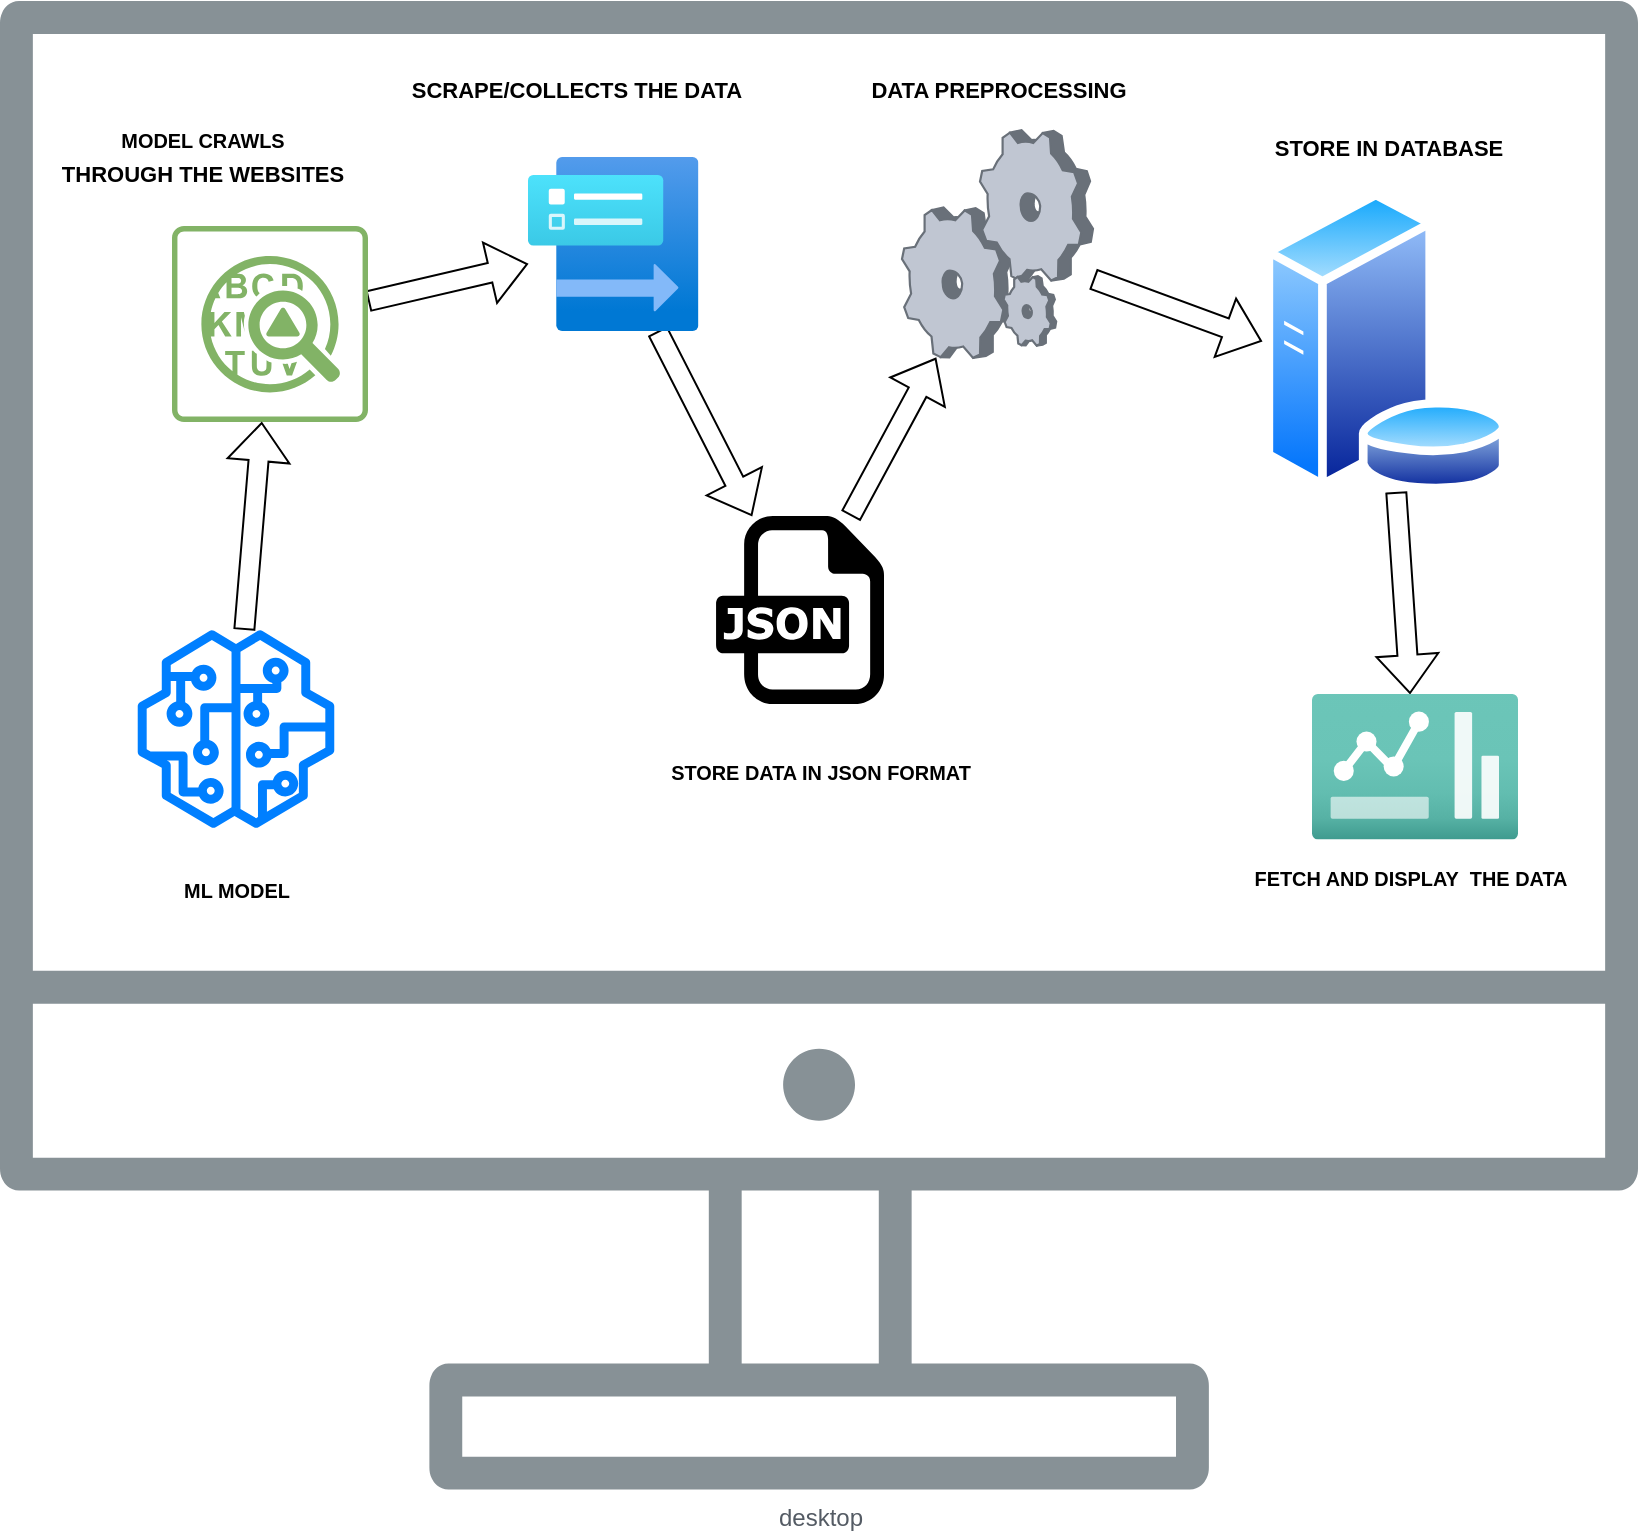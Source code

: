 <mxfile version="24.7.14">
  <diagram name="Page-1" id="rnu4Nlgk-CN_jFhoVj5D">
    <mxGraphModel dx="2232" dy="1052" grid="0" gridSize="10" guides="1" tooltips="1" connect="1" arrows="1" fold="1" page="1" pageScale="1" pageWidth="850" pageHeight="1100" background="#ffffff" math="0" shadow="0">
      <root>
        <mxCell id="0" />
        <mxCell id="1" parent="0" />
        <mxCell id="DpcQEi3p-SOCqPOgEFhs-26" value="desktop" style="sketch=0;outlineConnect=0;gradientColor=none;fontColor=#545B64;strokeColor=none;fillColor=#879196;dashed=0;verticalLabelPosition=bottom;verticalAlign=top;align=center;html=1;fontSize=12;fontStyle=0;aspect=fixed;shape=mxgraph.aws4.illustration_desktop;pointerEvents=1" vertex="1" parent="1">
          <mxGeometry x="16" y="190" width="819" height="745.29" as="geometry" />
        </mxCell>
        <mxCell id="DpcQEi3p-SOCqPOgEFhs-28" value="" style="rounded=0;orthogonalLoop=1;jettySize=auto;html=1;shape=flexArrow;" edge="1" parent="1" source="DpcQEi3p-SOCqPOgEFhs-29" target="DpcQEi3p-SOCqPOgEFhs-31">
          <mxGeometry relative="1" as="geometry" />
        </mxCell>
        <mxCell id="DpcQEi3p-SOCqPOgEFhs-29" value="" style="sketch=0;points=[[0.015,0.015,0],[0.985,0.015,0],[0.985,0.985,0],[0.015,0.985,0],[0.25,0,0],[0.5,0,0],[0.75,0,0],[1,0.25,0],[1,0.5,0],[1,0.75,0],[0.75,1,0],[0.5,1,0],[0.25,1,0],[0,0.75,0],[0,0.5,0],[0,0.25,0]];verticalLabelPosition=bottom;html=1;verticalAlign=top;aspect=fixed;align=center;pointerEvents=1;shape=mxgraph.cisco19.rect;prIcon=anomaly_detection;fillColor=none;strokeColor=#82b366;" vertex="1" parent="1">
          <mxGeometry x="102.0" y="303" width="98" height="98" as="geometry" />
        </mxCell>
        <mxCell id="DpcQEi3p-SOCqPOgEFhs-30" value="" style="rounded=0;orthogonalLoop=1;jettySize=auto;html=1;shape=flexArrow;" edge="1" parent="1" source="DpcQEi3p-SOCqPOgEFhs-31" target="DpcQEi3p-SOCqPOgEFhs-33">
          <mxGeometry relative="1" as="geometry">
            <mxPoint x="326.605" y="451" as="targetPoint" />
          </mxGeometry>
        </mxCell>
        <mxCell id="DpcQEi3p-SOCqPOgEFhs-31" value="" style="image;aspect=fixed;html=1;points=[];align=center;fontSize=12;image=img/lib/azure2/other/Data_Collection_Rules.svg;" vertex="1" parent="1">
          <mxGeometry x="280" y="268.5" width="85.21" height="87" as="geometry" />
        </mxCell>
        <mxCell id="DpcQEi3p-SOCqPOgEFhs-32" style="rounded=0;orthogonalLoop=1;jettySize=auto;html=1;shape=flexArrow;" edge="1" parent="1" source="DpcQEi3p-SOCqPOgEFhs-33" target="DpcQEi3p-SOCqPOgEFhs-35">
          <mxGeometry relative="1" as="geometry" />
        </mxCell>
        <mxCell id="DpcQEi3p-SOCqPOgEFhs-33" value="" style="dashed=0;outlineConnect=0;html=1;align=center;labelPosition=center;verticalLabelPosition=bottom;verticalAlign=top;shape=mxgraph.weblogos.json;fillColor=#FF00FF;" vertex="1" parent="1">
          <mxGeometry x="374" y="448" width="84" height="94" as="geometry" />
        </mxCell>
        <mxCell id="DpcQEi3p-SOCqPOgEFhs-34" style="rounded=0;orthogonalLoop=1;jettySize=auto;html=1;entryX=0;entryY=0.5;entryDx=0;entryDy=0;shape=flexArrow;" edge="1" parent="1" source="DpcQEi3p-SOCqPOgEFhs-35" target="DpcQEi3p-SOCqPOgEFhs-37">
          <mxGeometry relative="1" as="geometry" />
        </mxCell>
        <mxCell id="DpcQEi3p-SOCqPOgEFhs-35" value="" style="verticalLabelPosition=bottom;sketch=0;aspect=fixed;html=1;verticalAlign=top;strokeColor=none;align=center;outlineConnect=0;shape=mxgraph.citrix.process;" vertex="1" parent="1">
          <mxGeometry x="467" y="255.07" width="95.5" height="113.86" as="geometry" />
        </mxCell>
        <mxCell id="DpcQEi3p-SOCqPOgEFhs-36" value="" style="rounded=0;orthogonalLoop=1;jettySize=auto;html=1;shape=flexArrow;" edge="1" parent="1" source="DpcQEi3p-SOCqPOgEFhs-37" target="DpcQEi3p-SOCqPOgEFhs-38">
          <mxGeometry relative="1" as="geometry" />
        </mxCell>
        <mxCell id="DpcQEi3p-SOCqPOgEFhs-37" value="" style="image;aspect=fixed;perimeter=ellipsePerimeter;html=1;align=center;shadow=0;dashed=0;spacingTop=3;image=img/lib/active_directory/database_server.svg;" vertex="1" parent="1">
          <mxGeometry x="647" y="285" width="124" height="151.21" as="geometry" />
        </mxCell>
        <mxCell id="DpcQEi3p-SOCqPOgEFhs-38" value="" style="image;aspect=fixed;html=1;points=[];align=center;fontSize=12;image=img/lib/azure2/general/Dashboard2.svg;" vertex="1" parent="1">
          <mxGeometry x="672" y="537.0" width="103" height="72.71" as="geometry" />
        </mxCell>
        <mxCell id="DpcQEi3p-SOCqPOgEFhs-39" value="" style="rounded=0;orthogonalLoop=1;jettySize=auto;html=1;fontColor=#FFFFFF;shape=flexArrow;fillColor=default;" edge="1" parent="1" source="DpcQEi3p-SOCqPOgEFhs-40" target="DpcQEi3p-SOCqPOgEFhs-29">
          <mxGeometry relative="1" as="geometry" />
        </mxCell>
        <mxCell id="DpcQEi3p-SOCqPOgEFhs-40" value="" style="sketch=0;outlineConnect=0;dashed=0;verticalLabelPosition=bottom;verticalAlign=top;align=center;html=1;fontSize=12;fontStyle=1;aspect=fixed;pointerEvents=1;shape=mxgraph.aws4.sagemaker_model;fillColor=#007FFF;strokeColor=#9673a6;" vertex="1" parent="1">
          <mxGeometry x="84.5" y="505" width="99" height="99" as="geometry" />
        </mxCell>
        <mxCell id="DpcQEi3p-SOCqPOgEFhs-41" value="&lt;h5&gt;ML MODEL&lt;/h5&gt;" style="text;html=1;align=center;verticalAlign=middle;resizable=0;points=[];autosize=1;strokeColor=none;fillColor=none;" vertex="1" parent="1">
          <mxGeometry x="98.5" y="606" width="71" height="57" as="geometry" />
        </mxCell>
        <mxCell id="DpcQEi3p-SOCqPOgEFhs-42" value="&lt;h5 align=&quot;center&quot;&gt;&lt;font face=&quot;Helvetica&quot;&gt;MODEL CRAWLS &lt;br&gt;&lt;/font&gt;&lt;/h5&gt;" style="text;html=1;align=center;verticalAlign=middle;resizable=0;points=[];autosize=1;strokeColor=none;fillColor=none;" vertex="1" parent="1">
          <mxGeometry x="66" y="231" width="101" height="57" as="geometry" />
        </mxCell>
        <mxCell id="DpcQEi3p-SOCqPOgEFhs-43" value="&lt;h5&gt;&lt;font style=&quot;font-size: 11px;&quot;&gt;SCRAPE/COLLECTS THE DATA&lt;/font&gt;&lt;/h5&gt;" style="text;html=1;align=center;verticalAlign=middle;resizable=0;points=[];autosize=1;strokeColor=none;fillColor=none;" vertex="1" parent="1">
          <mxGeometry x="211" y="206" width="185" height="58" as="geometry" />
        </mxCell>
        <mxCell id="DpcQEi3p-SOCqPOgEFhs-44" value="&lt;h5&gt;STORE DATA IN JSON FORMAT&lt;/h5&gt;" style="text;html=1;align=center;verticalAlign=middle;resizable=0;points=[];autosize=1;strokeColor=none;fillColor=none;" vertex="1" parent="1">
          <mxGeometry x="340" y="547" width="171" height="57" as="geometry" />
        </mxCell>
        <mxCell id="DpcQEi3p-SOCqPOgEFhs-45" value="&lt;h5&gt;&lt;font style=&quot;font-size: 11px;&quot;&gt;DATA PREPROCESSING&lt;/font&gt;&lt;/h5&gt;" style="text;html=1;align=center;verticalAlign=middle;resizable=0;points=[];autosize=1;strokeColor=none;fillColor=none;" vertex="1" parent="1">
          <mxGeometry x="441.25" y="206" width="148" height="58" as="geometry" />
        </mxCell>
        <mxCell id="DpcQEi3p-SOCqPOgEFhs-46" value="&lt;h5&gt;&lt;font style=&quot;font-size: 11px;&quot;&gt;STORE IN DATABASE&lt;/font&gt;&lt;/h5&gt;" style="text;html=1;align=center;verticalAlign=middle;resizable=0;points=[];autosize=1;strokeColor=none;fillColor=none;" vertex="1" parent="1">
          <mxGeometry x="643" y="235" width="134" height="58" as="geometry" />
        </mxCell>
        <mxCell id="DpcQEi3p-SOCqPOgEFhs-47" value="&lt;h5&gt;FETCH AND DISPLAY&amp;nbsp; THE DATA&lt;/h5&gt;" style="text;html=1;align=center;verticalAlign=middle;resizable=0;points=[];autosize=1;strokeColor=none;fillColor=none;" vertex="1" parent="1">
          <mxGeometry x="632" y="600" width="177" height="57" as="geometry" />
        </mxCell>
        <mxCell id="DpcQEi3p-SOCqPOgEFhs-48" value="&lt;h5 align=&quot;center&quot;&gt;&lt;font style=&quot;font-size: 11px;&quot; face=&quot;Helvetica&quot;&gt;THROUGH THE WEBSITES&lt;/font&gt;&lt;/h5&gt;" style="text;html=1;align=center;verticalAlign=middle;resizable=0;points=[];autosize=1;strokeColor=none;fillColor=none;" vertex="1" parent="1">
          <mxGeometry x="37.5" y="248" width="159" height="58" as="geometry" />
        </mxCell>
      </root>
    </mxGraphModel>
  </diagram>
</mxfile>
